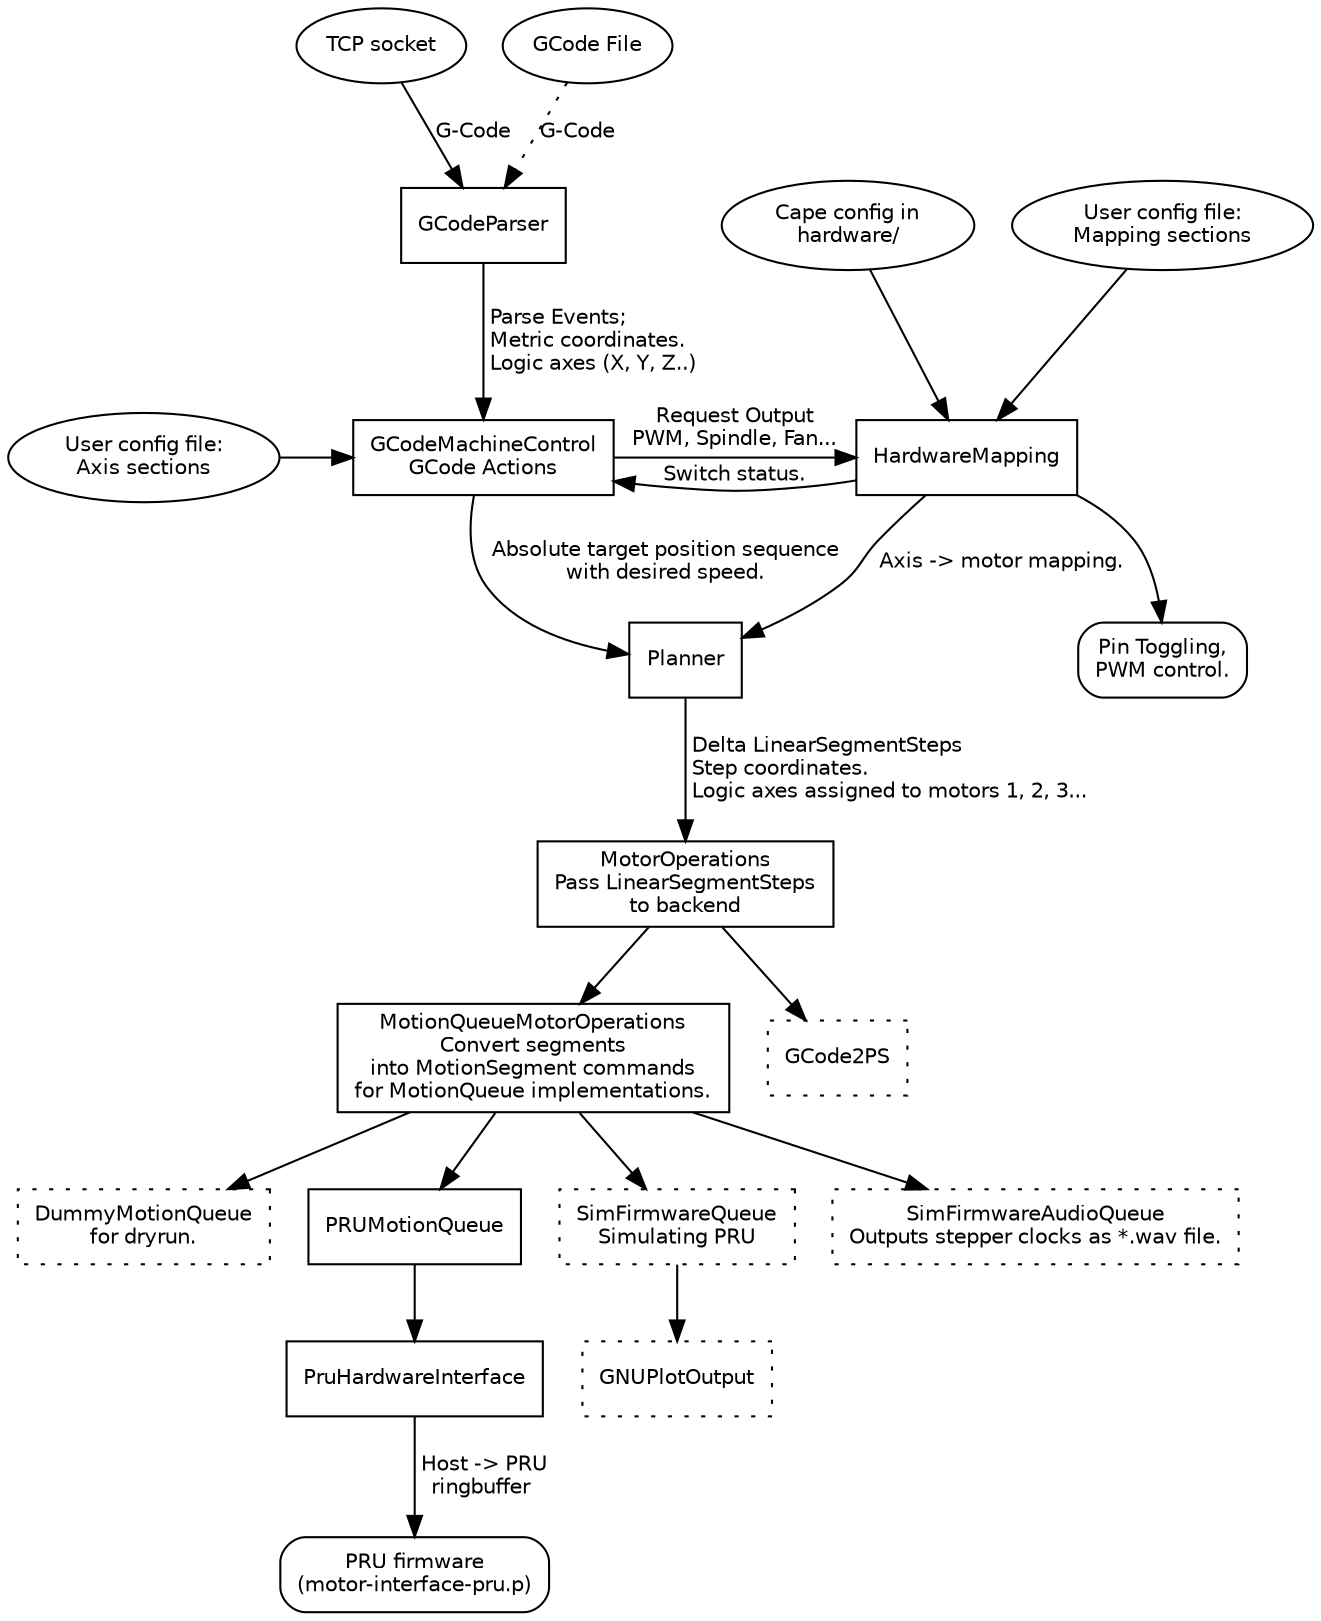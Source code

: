 digraph beagleg {
	node [fontsize=10, fontname="Helvetica"];
	edge [fontsize=10, fontname="Helvetica"];

	{
		node [ shape=oval ];
		TCP [label = "TCP socket"];
	}

	// All the processing nodes, displayed as boxes.
	{
		node [ shape=box ];
		GCodeParser;
		GCodeMachineControl [ label = "GCodeMachineControl\nGCode Actions"];
		HardwareMapping;
		Planner;

		MotorOperations  [label = "MotorOperations\nPass LinearSegmentSteps\nto backend"];

		MotionQueueMotorOperations  [label = "MotionQueueMotorOperations\nConvert segments\ninto MotionSegment commands\nfor MotionQueue implementations."];

		DummyMotionQueue [label = "DummyMotionQueue\nfor dryrun.", style=dotted];
		PRUMotionQueue;
		SimFirmwareQueue [label = "SimFirmwareQueue\nSimulating PRU", style=dotted];
		SimFirmwareAudioQueue [label = "SimFirmwareAudioQueue\nOutputs stepper clocks as *.wav file.", style=dotted];
		GCode2PS [ style=dotted];
		//PrintStats [ style=dotted, label="gcode-print-stats\nutility"];

		PruHardwareInterface;
	}

	// Inputs, and configuration files
	{
		node [ shape=oval ];
		GCodeFile [label = "GCode File"];
		CapeConfig [ label = "Cape config in\nhardware/"];
		UserMapConfig [ label = "User config file:\nMapping sections"];
		UserAxisConfig [ label = "User config file:\nAxis sections"];
	}

	// Final action nodes
	{
		node [ shape=box, style=rounded ];
		GNUPlotOutput [ style = "dotted" ];
		PinToggeling [ label = "Pin Toggling,\nPWM control." ];
		PRU [ label = "PRU firmware\n(motor-interface-pru.p)" ];
	}

	GCodeFile -> GCodeParser [ label="G-Code", style=dotted];
	TCP -> GCodeParser  [ label="G-Code"];

	{
		GCodeParser -> GCodeMachineControl [ label=" Parse Events;\l Metric coordinates.\l Logic axes (X, Y, Z..)"]
		GCodeMachineControl -> Planner [ label=" Absolute target position sequence\l with desired speed." ];

		Planner -> MotorOperations [ label = " Delta LinearSegmentSteps\l Step coordinates.\l Logic axes assigned to motors 1, 2, 3..." ]
		// Various MotorOperations backends
		MotorOperations -> MotionQueueMotorOperations
		MotionQueueMotorOperations -> PRUMotionQueue;
		MotionQueueMotorOperations -> SimFirmwareQueue -> GNUPlotOutput;
		MotionQueueMotorOperations -> SimFirmwareAudioQueue;
		MotionQueueMotorOperations -> DummyMotionQueue;
		MotorOperations -> GCode2PS;
		//MotorOperations -> PrintStats;
		PRUMotionQueue -> PruHardwareInterface;
		PruHardwareInterface -> PRU [ label = " Host -> PRU\lringbuffer"];
	}

	{
		rank = same;
		GCodeMachineControl -> HardwareMapping [ label="Request Output\nPWM, Spindle, Fan...", rank=0];
		HardwareMapping -> GCodeMachineControl [ label = "Switch status." ];
	}

	HardwareMapping -> Planner [ label = "Axis -> motor mapping."];

	{
		rank = same;
		UserAxisConfig -> GCodeMachineControl;
	}

	CapeConfig -> HardwareMapping;
	UserMapConfig -> HardwareMapping;
	HardwareMapping -> PinToggeling;
}
